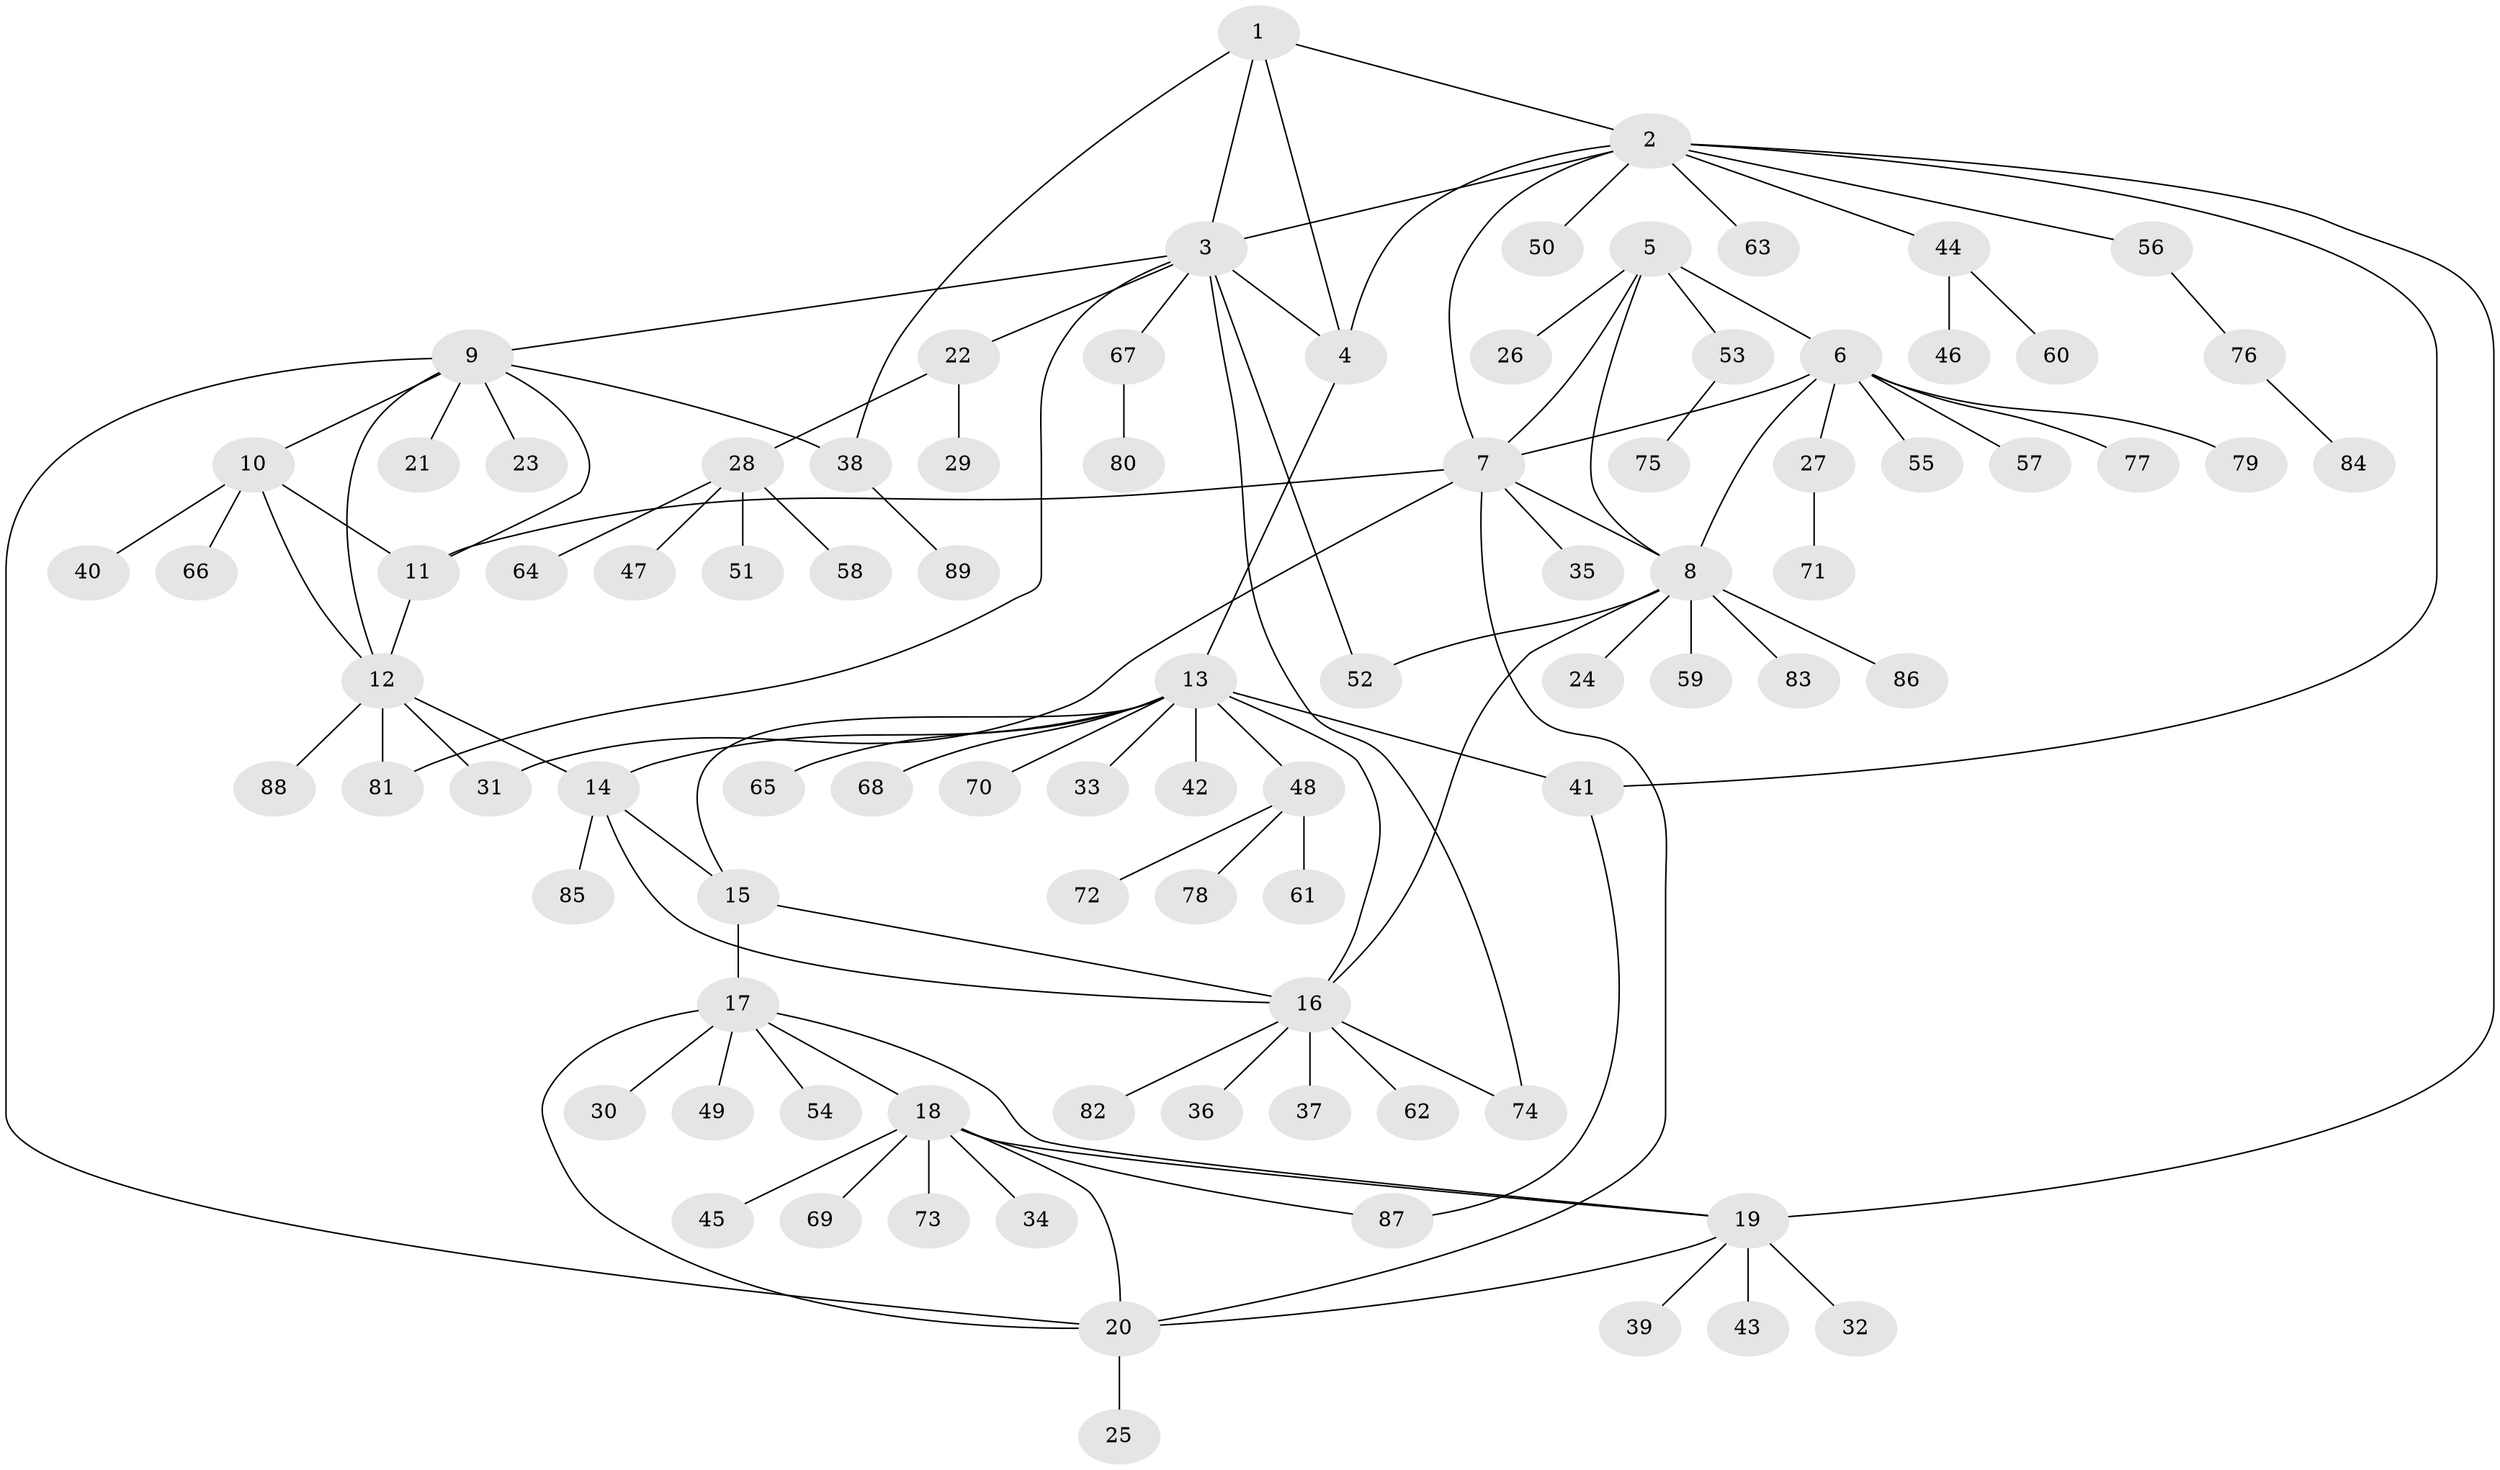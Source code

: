 // Generated by graph-tools (version 1.1) at 2025/54/03/09/25 04:54:18]
// undirected, 89 vertices, 116 edges
graph export_dot {
graph [start="1"]
  node [color=gray90,style=filled];
  1;
  2;
  3;
  4;
  5;
  6;
  7;
  8;
  9;
  10;
  11;
  12;
  13;
  14;
  15;
  16;
  17;
  18;
  19;
  20;
  21;
  22;
  23;
  24;
  25;
  26;
  27;
  28;
  29;
  30;
  31;
  32;
  33;
  34;
  35;
  36;
  37;
  38;
  39;
  40;
  41;
  42;
  43;
  44;
  45;
  46;
  47;
  48;
  49;
  50;
  51;
  52;
  53;
  54;
  55;
  56;
  57;
  58;
  59;
  60;
  61;
  62;
  63;
  64;
  65;
  66;
  67;
  68;
  69;
  70;
  71;
  72;
  73;
  74;
  75;
  76;
  77;
  78;
  79;
  80;
  81;
  82;
  83;
  84;
  85;
  86;
  87;
  88;
  89;
  1 -- 2;
  1 -- 3;
  1 -- 4;
  1 -- 38;
  2 -- 3;
  2 -- 4;
  2 -- 7;
  2 -- 19;
  2 -- 41;
  2 -- 44;
  2 -- 50;
  2 -- 56;
  2 -- 63;
  3 -- 4;
  3 -- 9;
  3 -- 22;
  3 -- 52;
  3 -- 67;
  3 -- 74;
  3 -- 81;
  4 -- 13;
  5 -- 6;
  5 -- 7;
  5 -- 8;
  5 -- 26;
  5 -- 53;
  6 -- 7;
  6 -- 8;
  6 -- 27;
  6 -- 55;
  6 -- 57;
  6 -- 77;
  6 -- 79;
  7 -- 8;
  7 -- 11;
  7 -- 20;
  7 -- 31;
  7 -- 35;
  8 -- 16;
  8 -- 24;
  8 -- 52;
  8 -- 59;
  8 -- 83;
  8 -- 86;
  9 -- 10;
  9 -- 11;
  9 -- 12;
  9 -- 20;
  9 -- 21;
  9 -- 23;
  9 -- 38;
  10 -- 11;
  10 -- 12;
  10 -- 40;
  10 -- 66;
  11 -- 12;
  12 -- 14;
  12 -- 31;
  12 -- 81;
  12 -- 88;
  13 -- 14;
  13 -- 15;
  13 -- 16;
  13 -- 33;
  13 -- 41;
  13 -- 42;
  13 -- 48;
  13 -- 65;
  13 -- 68;
  13 -- 70;
  14 -- 15;
  14 -- 16;
  14 -- 85;
  15 -- 16;
  15 -- 17;
  16 -- 36;
  16 -- 37;
  16 -- 62;
  16 -- 74;
  16 -- 82;
  17 -- 18;
  17 -- 19;
  17 -- 20;
  17 -- 30;
  17 -- 49;
  17 -- 54;
  18 -- 19;
  18 -- 20;
  18 -- 34;
  18 -- 45;
  18 -- 69;
  18 -- 73;
  18 -- 87;
  19 -- 20;
  19 -- 32;
  19 -- 39;
  19 -- 43;
  20 -- 25;
  22 -- 28;
  22 -- 29;
  27 -- 71;
  28 -- 47;
  28 -- 51;
  28 -- 58;
  28 -- 64;
  38 -- 89;
  41 -- 87;
  44 -- 46;
  44 -- 60;
  48 -- 61;
  48 -- 72;
  48 -- 78;
  53 -- 75;
  56 -- 76;
  67 -- 80;
  76 -- 84;
}
